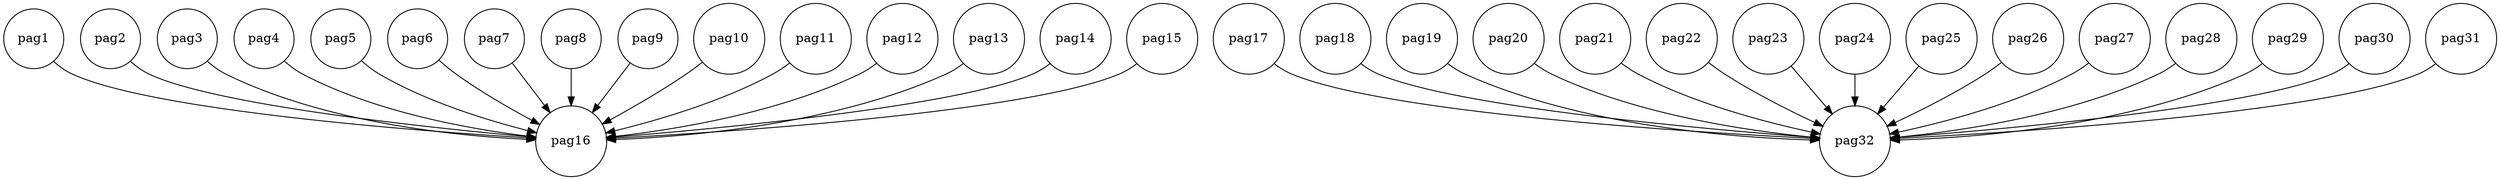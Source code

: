 digraph finite_state_machine {
node [shape = circle];
	1 [ label = "pag1"]
	2 [ label = "pag2"]
	3 [ label = "pag3"]
	4 [ label = "pag4"]
	5 [ label = "pag5"]
	6 [ label = "pag6"]
	7 [ label = "pag7"]
	8 [ label = "pag8"]
	9 [ label = "pag9"]
	10 [ label = "pag10"]
	11 [ label = "pag11"]
	12 [ label = "pag12"]
	13 [ label = "pag13"]
	14 [ label = "pag14"]
	15 [ label = "pag15"]
	16 [ label = "pag16"]
	17 [ label = "pag17"]
	18 [ label = "pag18"]
	19 [ label = "pag19"]
	20 [ label = "pag20"]
	21 [ label = "pag21"]
	22 [ label = "pag22"]
	23 [ label = "pag23"]
	24 [ label = "pag24"]
	25 [ label = "pag25"]
	26 [ label = "pag26"]
	27 [ label = "pag27"]
	28 [ label = "pag28"]
	29 [ label = "pag29"]
	30 [ label = "pag30"]
	31 [ label = "pag31"]
	32 [ label = "pag32"]
	1 -> 16
	2 -> 16
	3 -> 16
	4 -> 16
	5 -> 16
	6 -> 16
	7 -> 16
	8 -> 16
	9 -> 16
	10 -> 16
	11 -> 16
	12 -> 16
	13 -> 16
	14 -> 16
	15 -> 16
	17 -> 32
	18 -> 32
	19 -> 32
	20 -> 32
	21 -> 32
	22 -> 32
	23 -> 32
	24 -> 32
	25 -> 32
	26 -> 32
	27 -> 32
	28 -> 32
	29 -> 32
	30 -> 32
	31 -> 32
}

